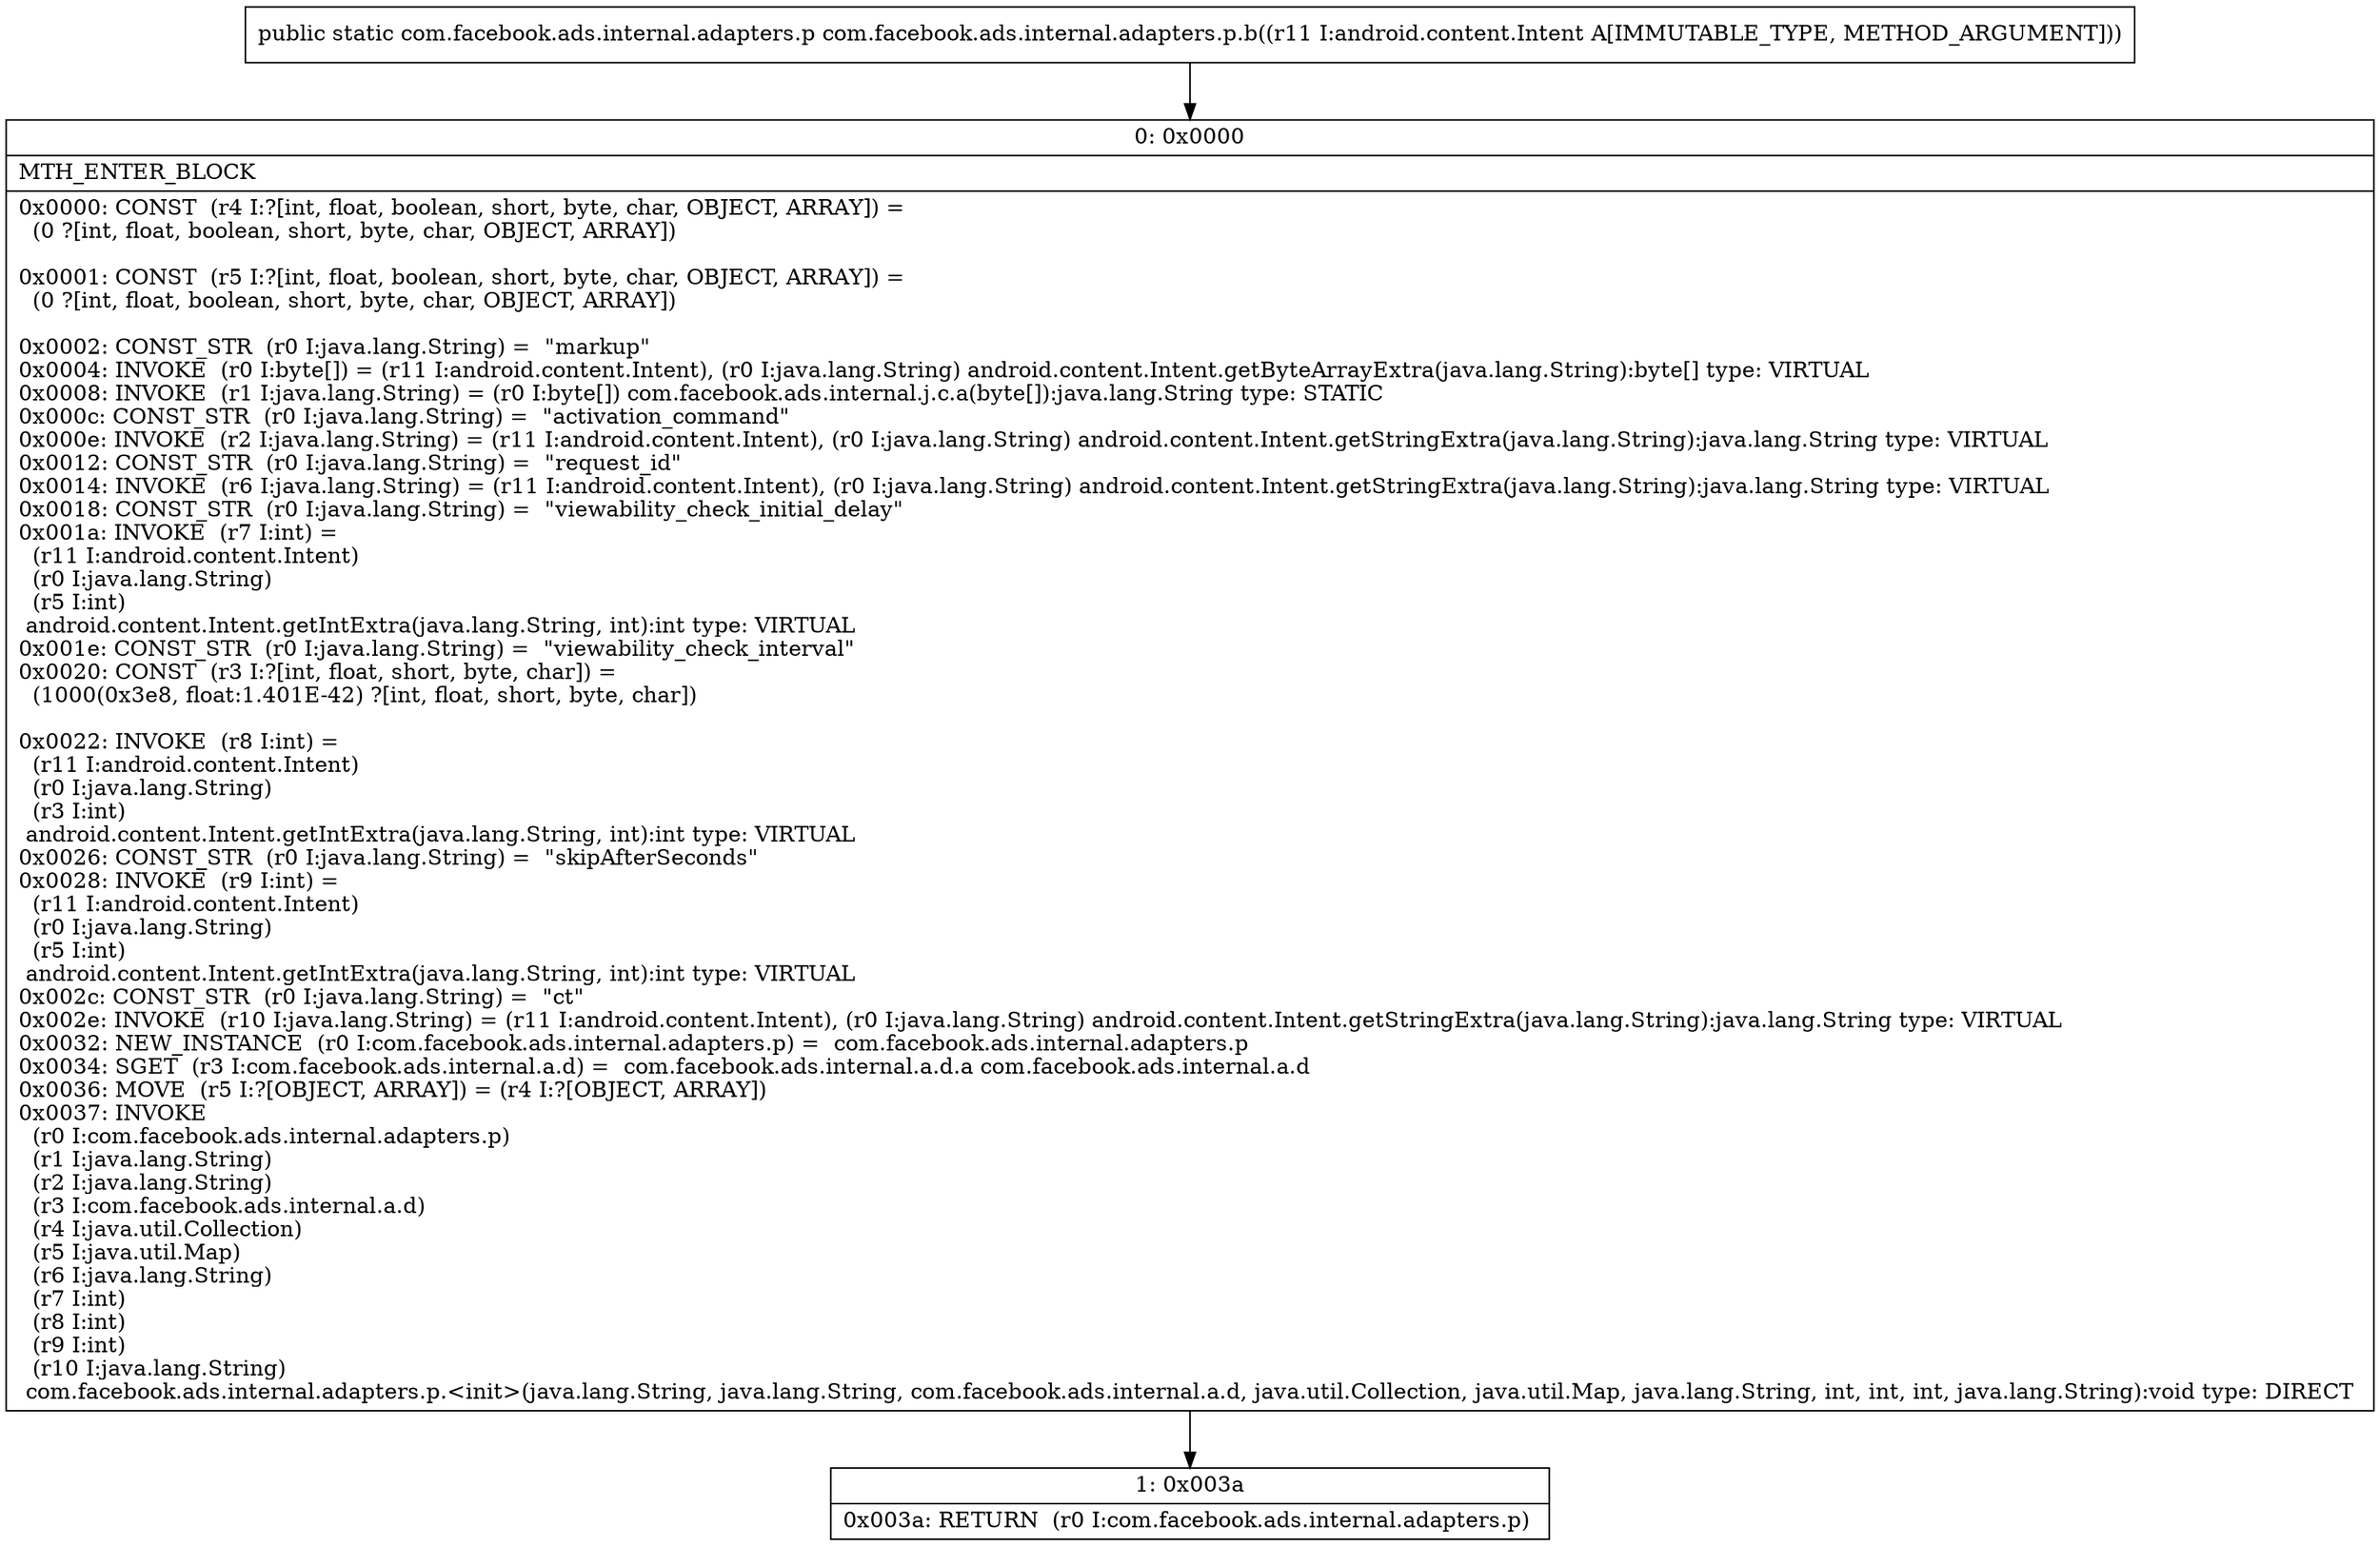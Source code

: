 digraph "CFG forcom.facebook.ads.internal.adapters.p.b(Landroid\/content\/Intent;)Lcom\/facebook\/ads\/internal\/adapters\/p;" {
Node_0 [shape=record,label="{0\:\ 0x0000|MTH_ENTER_BLOCK\l|0x0000: CONST  (r4 I:?[int, float, boolean, short, byte, char, OBJECT, ARRAY]) = \l  (0 ?[int, float, boolean, short, byte, char, OBJECT, ARRAY])\l \l0x0001: CONST  (r5 I:?[int, float, boolean, short, byte, char, OBJECT, ARRAY]) = \l  (0 ?[int, float, boolean, short, byte, char, OBJECT, ARRAY])\l \l0x0002: CONST_STR  (r0 I:java.lang.String) =  \"markup\" \l0x0004: INVOKE  (r0 I:byte[]) = (r11 I:android.content.Intent), (r0 I:java.lang.String) android.content.Intent.getByteArrayExtra(java.lang.String):byte[] type: VIRTUAL \l0x0008: INVOKE  (r1 I:java.lang.String) = (r0 I:byte[]) com.facebook.ads.internal.j.c.a(byte[]):java.lang.String type: STATIC \l0x000c: CONST_STR  (r0 I:java.lang.String) =  \"activation_command\" \l0x000e: INVOKE  (r2 I:java.lang.String) = (r11 I:android.content.Intent), (r0 I:java.lang.String) android.content.Intent.getStringExtra(java.lang.String):java.lang.String type: VIRTUAL \l0x0012: CONST_STR  (r0 I:java.lang.String) =  \"request_id\" \l0x0014: INVOKE  (r6 I:java.lang.String) = (r11 I:android.content.Intent), (r0 I:java.lang.String) android.content.Intent.getStringExtra(java.lang.String):java.lang.String type: VIRTUAL \l0x0018: CONST_STR  (r0 I:java.lang.String) =  \"viewability_check_initial_delay\" \l0x001a: INVOKE  (r7 I:int) = \l  (r11 I:android.content.Intent)\l  (r0 I:java.lang.String)\l  (r5 I:int)\l android.content.Intent.getIntExtra(java.lang.String, int):int type: VIRTUAL \l0x001e: CONST_STR  (r0 I:java.lang.String) =  \"viewability_check_interval\" \l0x0020: CONST  (r3 I:?[int, float, short, byte, char]) = \l  (1000(0x3e8, float:1.401E\-42) ?[int, float, short, byte, char])\l \l0x0022: INVOKE  (r8 I:int) = \l  (r11 I:android.content.Intent)\l  (r0 I:java.lang.String)\l  (r3 I:int)\l android.content.Intent.getIntExtra(java.lang.String, int):int type: VIRTUAL \l0x0026: CONST_STR  (r0 I:java.lang.String) =  \"skipAfterSeconds\" \l0x0028: INVOKE  (r9 I:int) = \l  (r11 I:android.content.Intent)\l  (r0 I:java.lang.String)\l  (r5 I:int)\l android.content.Intent.getIntExtra(java.lang.String, int):int type: VIRTUAL \l0x002c: CONST_STR  (r0 I:java.lang.String) =  \"ct\" \l0x002e: INVOKE  (r10 I:java.lang.String) = (r11 I:android.content.Intent), (r0 I:java.lang.String) android.content.Intent.getStringExtra(java.lang.String):java.lang.String type: VIRTUAL \l0x0032: NEW_INSTANCE  (r0 I:com.facebook.ads.internal.adapters.p) =  com.facebook.ads.internal.adapters.p \l0x0034: SGET  (r3 I:com.facebook.ads.internal.a.d) =  com.facebook.ads.internal.a.d.a com.facebook.ads.internal.a.d \l0x0036: MOVE  (r5 I:?[OBJECT, ARRAY]) = (r4 I:?[OBJECT, ARRAY]) \l0x0037: INVOKE  \l  (r0 I:com.facebook.ads.internal.adapters.p)\l  (r1 I:java.lang.String)\l  (r2 I:java.lang.String)\l  (r3 I:com.facebook.ads.internal.a.d)\l  (r4 I:java.util.Collection)\l  (r5 I:java.util.Map)\l  (r6 I:java.lang.String)\l  (r7 I:int)\l  (r8 I:int)\l  (r9 I:int)\l  (r10 I:java.lang.String)\l com.facebook.ads.internal.adapters.p.\<init\>(java.lang.String, java.lang.String, com.facebook.ads.internal.a.d, java.util.Collection, java.util.Map, java.lang.String, int, int, int, java.lang.String):void type: DIRECT \l}"];
Node_1 [shape=record,label="{1\:\ 0x003a|0x003a: RETURN  (r0 I:com.facebook.ads.internal.adapters.p) \l}"];
MethodNode[shape=record,label="{public static com.facebook.ads.internal.adapters.p com.facebook.ads.internal.adapters.p.b((r11 I:android.content.Intent A[IMMUTABLE_TYPE, METHOD_ARGUMENT])) }"];
MethodNode -> Node_0;
Node_0 -> Node_1;
}

